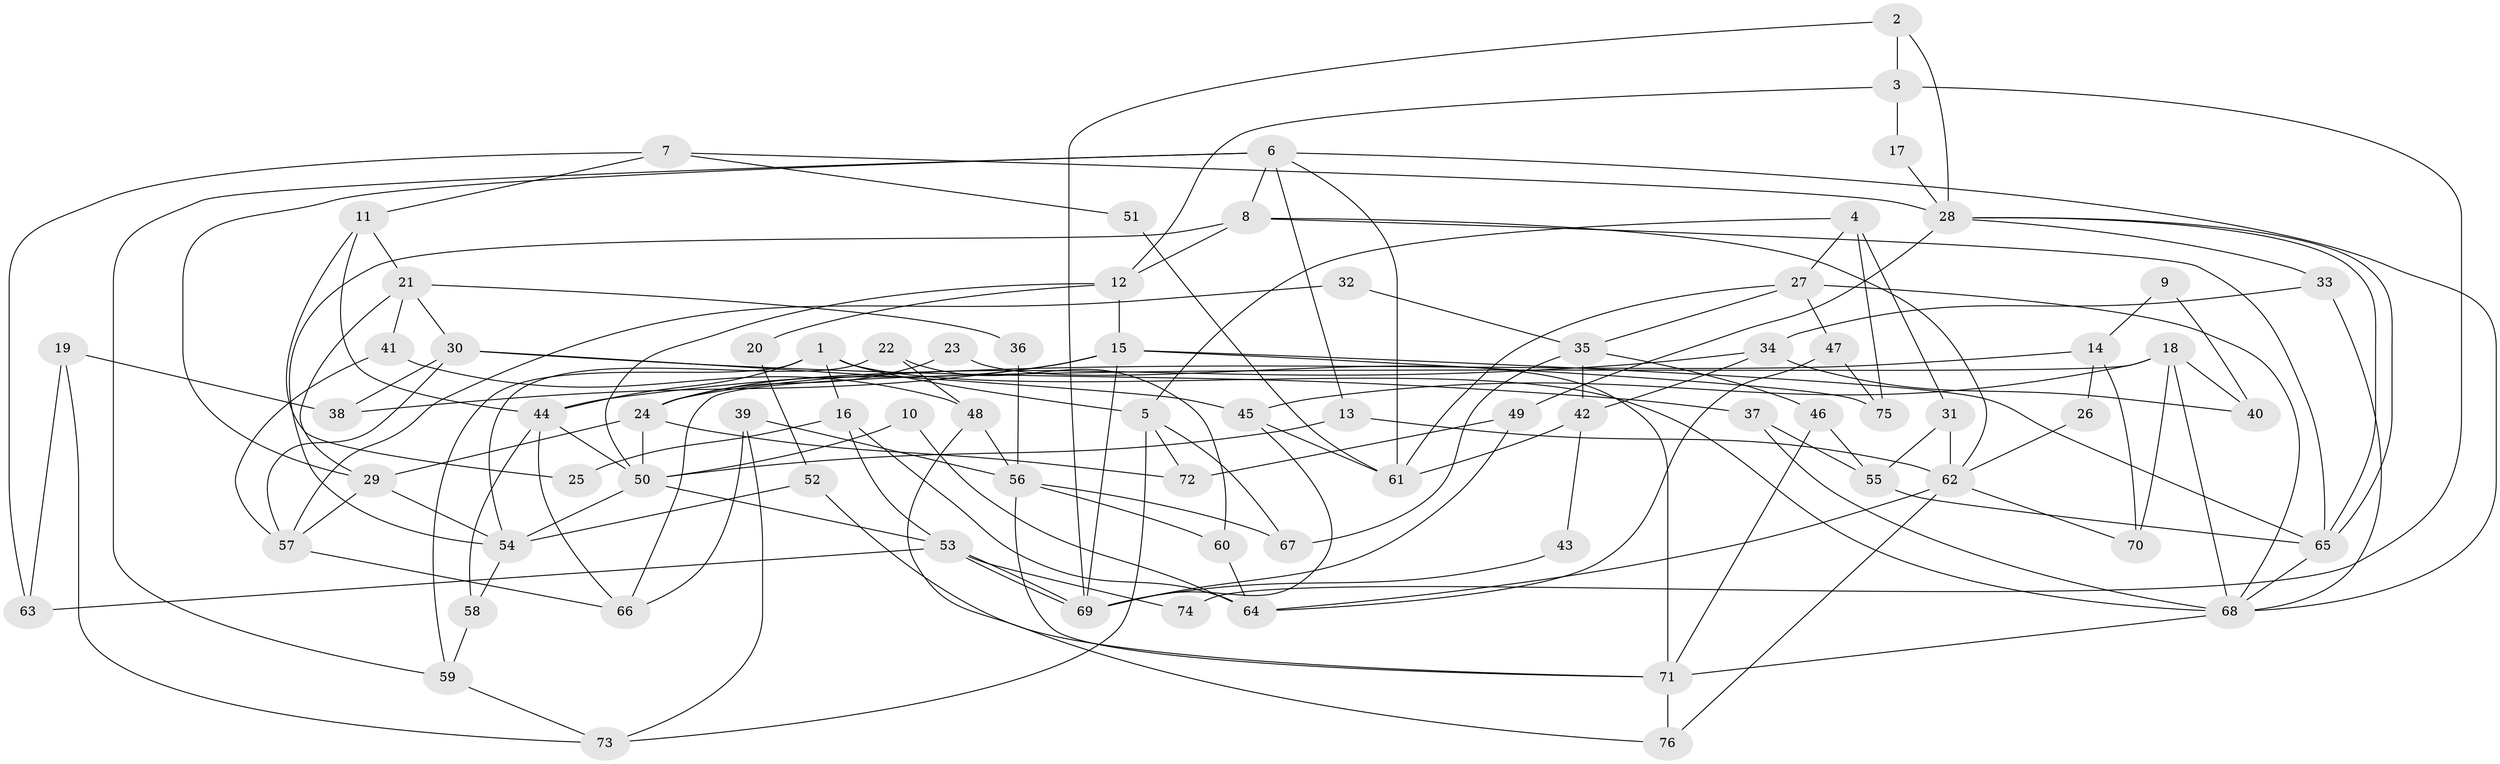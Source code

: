 // Generated by graph-tools (version 1.1) at 2025/01/03/09/25 03:01:58]
// undirected, 76 vertices, 152 edges
graph export_dot {
graph [start="1"]
  node [color=gray90,style=filled];
  1;
  2;
  3;
  4;
  5;
  6;
  7;
  8;
  9;
  10;
  11;
  12;
  13;
  14;
  15;
  16;
  17;
  18;
  19;
  20;
  21;
  22;
  23;
  24;
  25;
  26;
  27;
  28;
  29;
  30;
  31;
  32;
  33;
  34;
  35;
  36;
  37;
  38;
  39;
  40;
  41;
  42;
  43;
  44;
  45;
  46;
  47;
  48;
  49;
  50;
  51;
  52;
  53;
  54;
  55;
  56;
  57;
  58;
  59;
  60;
  61;
  62;
  63;
  64;
  65;
  66;
  67;
  68;
  69;
  70;
  71;
  72;
  73;
  74;
  75;
  76;
  1 -- 44;
  1 -- 68;
  1 -- 5;
  1 -- 16;
  1 -- 59;
  2 -- 28;
  2 -- 69;
  2 -- 3;
  3 -- 12;
  3 -- 17;
  3 -- 74;
  4 -- 5;
  4 -- 27;
  4 -- 31;
  4 -- 75;
  5 -- 73;
  5 -- 67;
  5 -- 72;
  6 -- 29;
  6 -- 59;
  6 -- 8;
  6 -- 13;
  6 -- 61;
  6 -- 68;
  7 -- 11;
  7 -- 28;
  7 -- 51;
  7 -- 63;
  8 -- 65;
  8 -- 12;
  8 -- 54;
  8 -- 62;
  9 -- 40;
  9 -- 14;
  10 -- 50;
  10 -- 64;
  11 -- 44;
  11 -- 21;
  11 -- 25;
  12 -- 50;
  12 -- 15;
  12 -- 20;
  13 -- 62;
  13 -- 50;
  14 -- 70;
  14 -- 24;
  14 -- 26;
  15 -- 65;
  15 -- 24;
  15 -- 38;
  15 -- 69;
  15 -- 75;
  16 -- 53;
  16 -- 25;
  16 -- 64;
  17 -- 28;
  18 -- 68;
  18 -- 66;
  18 -- 40;
  18 -- 45;
  18 -- 70;
  19 -- 38;
  19 -- 63;
  19 -- 73;
  20 -- 52;
  21 -- 29;
  21 -- 30;
  21 -- 36;
  21 -- 41;
  22 -- 60;
  22 -- 54;
  22 -- 48;
  23 -- 71;
  23 -- 24;
  24 -- 29;
  24 -- 50;
  24 -- 72;
  26 -- 62;
  27 -- 68;
  27 -- 61;
  27 -- 35;
  27 -- 47;
  28 -- 49;
  28 -- 65;
  28 -- 65;
  28 -- 33;
  29 -- 54;
  29 -- 57;
  30 -- 37;
  30 -- 45;
  30 -- 38;
  30 -- 57;
  31 -- 62;
  31 -- 55;
  32 -- 57;
  32 -- 35;
  33 -- 34;
  33 -- 68;
  34 -- 42;
  34 -- 44;
  34 -- 40;
  35 -- 46;
  35 -- 42;
  35 -- 67;
  36 -- 56;
  37 -- 55;
  37 -- 68;
  39 -- 66;
  39 -- 56;
  39 -- 73;
  41 -- 48;
  41 -- 57;
  42 -- 61;
  42 -- 43;
  43 -- 69;
  44 -- 50;
  44 -- 58;
  44 -- 66;
  45 -- 69;
  45 -- 61;
  46 -- 71;
  46 -- 55;
  47 -- 75;
  47 -- 64;
  48 -- 56;
  48 -- 76;
  49 -- 69;
  49 -- 72;
  50 -- 53;
  50 -- 54;
  51 -- 61;
  52 -- 54;
  52 -- 71;
  53 -- 69;
  53 -- 69;
  53 -- 63;
  53 -- 74;
  54 -- 58;
  55 -- 65;
  56 -- 67;
  56 -- 71;
  56 -- 60;
  57 -- 66;
  58 -- 59;
  59 -- 73;
  60 -- 64;
  62 -- 64;
  62 -- 70;
  62 -- 76;
  65 -- 68;
  68 -- 71;
  71 -- 76;
}
